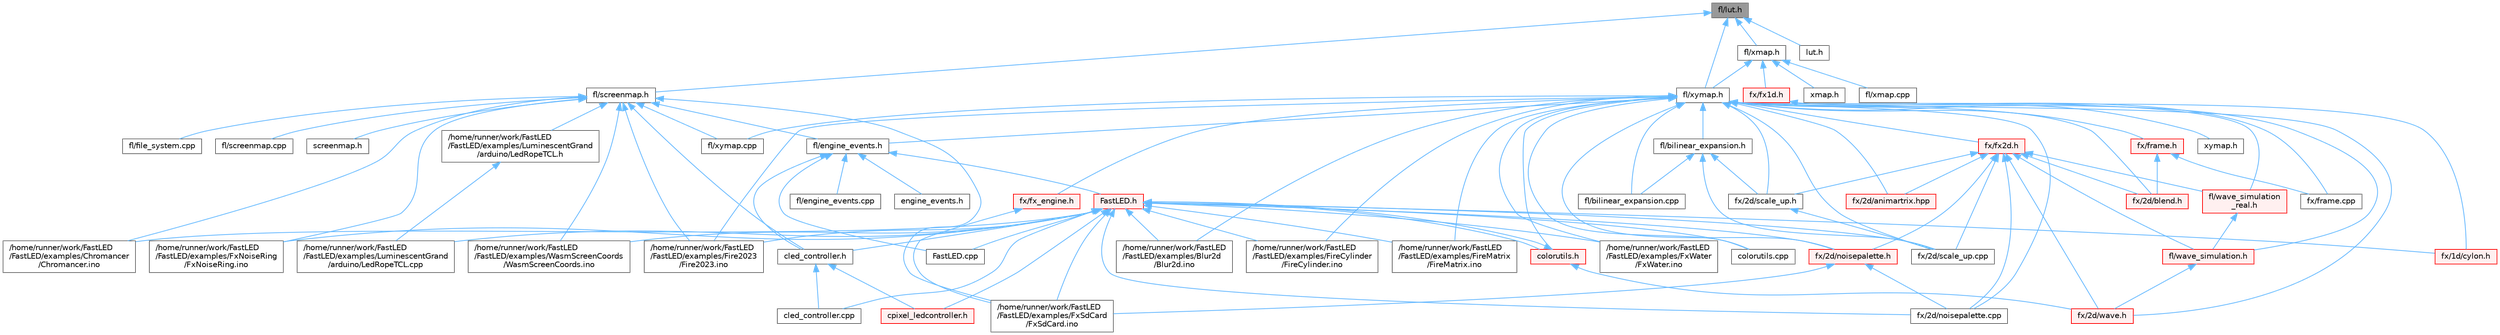 digraph "fl/lut.h"
{
 // INTERACTIVE_SVG=YES
 // LATEX_PDF_SIZE
  bgcolor="transparent";
  edge [fontname=Helvetica,fontsize=10,labelfontname=Helvetica,labelfontsize=10];
  node [fontname=Helvetica,fontsize=10,shape=box,height=0.2,width=0.4];
  Node1 [id="Node000001",label="fl/lut.h",height=0.2,width=0.4,color="gray40", fillcolor="grey60", style="filled", fontcolor="black",tooltip=" "];
  Node1 -> Node2 [id="edge1_Node000001_Node000002",dir="back",color="steelblue1",style="solid",tooltip=" "];
  Node2 [id="Node000002",label="fl/screenmap.h",height=0.2,width=0.4,color="grey40", fillcolor="white", style="filled",URL="$d7/d0d/fl_2screenmap_8h.html",tooltip=" "];
  Node2 -> Node3 [id="edge2_Node000002_Node000003",dir="back",color="steelblue1",style="solid",tooltip=" "];
  Node3 [id="Node000003",label="/home/runner/work/FastLED\l/FastLED/examples/Chromancer\l/Chromancer.ino",height=0.2,width=0.4,color="grey40", fillcolor="white", style="filled",URL="$d1/ddb/_chromancer_8ino.html",tooltip=" "];
  Node2 -> Node4 [id="edge3_Node000002_Node000004",dir="back",color="steelblue1",style="solid",tooltip=" "];
  Node4 [id="Node000004",label="/home/runner/work/FastLED\l/FastLED/examples/Fire2023\l/Fire2023.ino",height=0.2,width=0.4,color="grey40", fillcolor="white", style="filled",URL="$d8/d2c/_fire2023_8ino.html",tooltip=" "];
  Node2 -> Node5 [id="edge4_Node000002_Node000005",dir="back",color="steelblue1",style="solid",tooltip=" "];
  Node5 [id="Node000005",label="/home/runner/work/FastLED\l/FastLED/examples/FxNoiseRing\l/FxNoiseRing.ino",height=0.2,width=0.4,color="grey40", fillcolor="white", style="filled",URL="$d3/dac/_fx_noise_ring_8ino.html",tooltip=" "];
  Node2 -> Node6 [id="edge5_Node000002_Node000006",dir="back",color="steelblue1",style="solid",tooltip=" "];
  Node6 [id="Node000006",label="/home/runner/work/FastLED\l/FastLED/examples/FxSdCard\l/FxSdCard.ino",height=0.2,width=0.4,color="grey40", fillcolor="white", style="filled",URL="$d7/d35/_fx_sd_card_8ino.html",tooltip=" "];
  Node2 -> Node7 [id="edge6_Node000002_Node000007",dir="back",color="steelblue1",style="solid",tooltip=" "];
  Node7 [id="Node000007",label="/home/runner/work/FastLED\l/FastLED/examples/LuminescentGrand\l/arduino/LedRopeTCL.h",height=0.2,width=0.4,color="grey40", fillcolor="white", style="filled",URL="$d9/d7e/_led_rope_t_c_l_8h.html",tooltip=" "];
  Node7 -> Node8 [id="edge7_Node000007_Node000008",dir="back",color="steelblue1",style="solid",tooltip=" "];
  Node8 [id="Node000008",label="/home/runner/work/FastLED\l/FastLED/examples/LuminescentGrand\l/arduino/LedRopeTCL.cpp",height=0.2,width=0.4,color="grey40", fillcolor="white", style="filled",URL="$d6/dc9/_led_rope_t_c_l_8cpp.html",tooltip=" "];
  Node2 -> Node9 [id="edge8_Node000002_Node000009",dir="back",color="steelblue1",style="solid",tooltip=" "];
  Node9 [id="Node000009",label="/home/runner/work/FastLED\l/FastLED/examples/WasmScreenCoords\l/WasmScreenCoords.ino",height=0.2,width=0.4,color="grey40", fillcolor="white", style="filled",URL="$dc/d4d/_wasm_screen_coords_8ino.html",tooltip="Simple test for screen coordinates in the web compiled version of FastLED."];
  Node2 -> Node10 [id="edge9_Node000002_Node000010",dir="back",color="steelblue1",style="solid",tooltip=" "];
  Node10 [id="Node000010",label="cled_controller.h",height=0.2,width=0.4,color="grey40", fillcolor="white", style="filled",URL="$db/d6d/cled__controller_8h.html",tooltip="base definitions used by led controllers for writing out led data"];
  Node10 -> Node11 [id="edge10_Node000010_Node000011",dir="back",color="steelblue1",style="solid",tooltip=" "];
  Node11 [id="Node000011",label="cled_controller.cpp",height=0.2,width=0.4,color="grey40", fillcolor="white", style="filled",URL="$dd/dd8/cled__controller_8cpp.html",tooltip="base definitions used by led controllers for writing out led data"];
  Node10 -> Node12 [id="edge11_Node000010_Node000012",dir="back",color="steelblue1",style="solid",tooltip=" "];
  Node12 [id="Node000012",label="cpixel_ledcontroller.h",height=0.2,width=0.4,color="red", fillcolor="#FFF0F0", style="filled",URL="$d9/d57/cpixel__ledcontroller_8h.html",tooltip="defines the templated version of the CLEDController class"];
  Node2 -> Node125 [id="edge12_Node000002_Node000125",dir="back",color="steelblue1",style="solid",tooltip=" "];
  Node125 [id="Node000125",label="fl/engine_events.h",height=0.2,width=0.4,color="grey40", fillcolor="white", style="filled",URL="$dc/dd9/fl_2engine__events_8h.html",tooltip=" "];
  Node125 -> Node74 [id="edge13_Node000125_Node000074",dir="back",color="steelblue1",style="solid",tooltip=" "];
  Node74 [id="Node000074",label="FastLED.cpp",height=0.2,width=0.4,color="grey40", fillcolor="white", style="filled",URL="$d6/dda/_fast_l_e_d_8cpp.html",tooltip="Central source file for FastLED, implements the CFastLED class/object."];
  Node125 -> Node14 [id="edge14_Node000125_Node000014",dir="back",color="steelblue1",style="solid",tooltip=" "];
  Node14 [id="Node000014",label="FastLED.h",height=0.2,width=0.4,color="red", fillcolor="#FFF0F0", style="filled",URL="$db/d97/_fast_l_e_d_8h.html",tooltip="central include file for FastLED, defines the CFastLED class/object"];
  Node14 -> Node22 [id="edge15_Node000014_Node000022",dir="back",color="steelblue1",style="solid",tooltip=" "];
  Node22 [id="Node000022",label="/home/runner/work/FastLED\l/FastLED/examples/Blur2d\l/Blur2d.ino",height=0.2,width=0.4,color="grey40", fillcolor="white", style="filled",URL="$df/d42/_blur2d_8ino.html",tooltip=" "];
  Node14 -> Node3 [id="edge16_Node000014_Node000003",dir="back",color="steelblue1",style="solid",tooltip=" "];
  Node14 -> Node4 [id="edge17_Node000014_Node000004",dir="back",color="steelblue1",style="solid",tooltip=" "];
  Node14 -> Node33 [id="edge18_Node000014_Node000033",dir="back",color="steelblue1",style="solid",tooltip=" "];
  Node33 [id="Node000033",label="/home/runner/work/FastLED\l/FastLED/examples/FireCylinder\l/FireCylinder.ino",height=0.2,width=0.4,color="grey40", fillcolor="white", style="filled",URL="$df/d5c/_fire_cylinder_8ino.html",tooltip=" "];
  Node14 -> Node34 [id="edge19_Node000014_Node000034",dir="back",color="steelblue1",style="solid",tooltip=" "];
  Node34 [id="Node000034",label="/home/runner/work/FastLED\l/FastLED/examples/FireMatrix\l/FireMatrix.ino",height=0.2,width=0.4,color="grey40", fillcolor="white", style="filled",URL="$dc/dfc/_fire_matrix_8ino.html",tooltip=" "];
  Node14 -> Node5 [id="edge20_Node000014_Node000005",dir="back",color="steelblue1",style="solid",tooltip=" "];
  Node14 -> Node6 [id="edge21_Node000014_Node000006",dir="back",color="steelblue1",style="solid",tooltip=" "];
  Node14 -> Node44 [id="edge22_Node000014_Node000044",dir="back",color="steelblue1",style="solid",tooltip=" "];
  Node44 [id="Node000044",label="/home/runner/work/FastLED\l/FastLED/examples/FxWater\l/FxWater.ino",height=0.2,width=0.4,color="grey40", fillcolor="white", style="filled",URL="$dd/d61/_fx_water_8ino.html",tooltip=" "];
  Node14 -> Node8 [id="edge23_Node000014_Node000008",dir="back",color="steelblue1",style="solid",tooltip=" "];
  Node14 -> Node9 [id="edge24_Node000014_Node000009",dir="back",color="steelblue1",style="solid",tooltip=" "];
  Node14 -> Node74 [id="edge25_Node000014_Node000074",dir="back",color="steelblue1",style="solid",tooltip=" "];
  Node14 -> Node11 [id="edge26_Node000014_Node000011",dir="back",color="steelblue1",style="solid",tooltip=" "];
  Node14 -> Node10 [id="edge27_Node000014_Node000010",dir="back",color="steelblue1",style="solid",tooltip=" "];
  Node14 -> Node78 [id="edge28_Node000014_Node000078",dir="back",color="steelblue1",style="solid",tooltip=" "];
  Node78 [id="Node000078",label="colorutils.cpp",height=0.2,width=0.4,color="grey40", fillcolor="white", style="filled",URL="$da/d2d/colorutils_8cpp.html",tooltip="Utility functions for color fill, palettes, blending, and more."];
  Node14 -> Node79 [id="edge29_Node000014_Node000079",dir="back",color="steelblue1",style="solid",tooltip=" "];
  Node79 [id="Node000079",label="colorutils.h",height=0.2,width=0.4,color="red", fillcolor="#FFF0F0", style="filled",URL="$d1/dfb/colorutils_8h.html",tooltip="Utility functions for color fill, palettes, blending, and more."];
  Node79 -> Node14 [id="edge30_Node000079_Node000014",dir="back",color="steelblue1",style="solid",tooltip=" "];
  Node79 -> Node81 [id="edge31_Node000079_Node000081",dir="back",color="steelblue1",style="solid",tooltip=" "];
  Node81 [id="Node000081",label="fx/2d/wave.h",height=0.2,width=0.4,color="red", fillcolor="#FFF0F0", style="filled",URL="$dc/d61/wave_8h.html",tooltip=" "];
  Node14 -> Node12 [id="edge32_Node000014_Node000012",dir="back",color="steelblue1",style="solid",tooltip=" "];
  Node14 -> Node95 [id="edge33_Node000014_Node000095",dir="back",color="steelblue1",style="solid",tooltip=" "];
  Node95 [id="Node000095",label="fx/1d/cylon.h",height=0.2,width=0.4,color="red", fillcolor="#FFF0F0", style="filled",URL="$db/d31/cylon_8h.html",tooltip=" "];
  Node14 -> Node102 [id="edge34_Node000014_Node000102",dir="back",color="steelblue1",style="solid",tooltip=" "];
  Node102 [id="Node000102",label="fx/2d/noisepalette.cpp",height=0.2,width=0.4,color="grey40", fillcolor="white", style="filled",URL="$d6/d66/noisepalette_8cpp.html",tooltip=" "];
  Node14 -> Node103 [id="edge35_Node000014_Node000103",dir="back",color="steelblue1",style="solid",tooltip=" "];
  Node103 [id="Node000103",label="fx/2d/noisepalette.h",height=0.2,width=0.4,color="red", fillcolor="#FFF0F0", style="filled",URL="$d6/dc7/noisepalette_8h.html",tooltip="Demonstrates how to mix noise generation with color palettes on a 2D LED matrix."];
  Node103 -> Node6 [id="edge36_Node000103_Node000006",dir="back",color="steelblue1",style="solid",tooltip=" "];
  Node103 -> Node102 [id="edge37_Node000103_Node000102",dir="back",color="steelblue1",style="solid",tooltip=" "];
  Node14 -> Node105 [id="edge38_Node000014_Node000105",dir="back",color="steelblue1",style="solid",tooltip=" "];
  Node105 [id="Node000105",label="fx/2d/scale_up.cpp",height=0.2,width=0.4,color="grey40", fillcolor="white", style="filled",URL="$dc/d8c/scale__up_8cpp.html",tooltip=" "];
  Node125 -> Node10 [id="edge39_Node000125_Node000010",dir="back",color="steelblue1",style="solid",tooltip=" "];
  Node125 -> Node126 [id="edge40_Node000125_Node000126",dir="back",color="steelblue1",style="solid",tooltip=" "];
  Node126 [id="Node000126",label="engine_events.h",height=0.2,width=0.4,color="grey40", fillcolor="white", style="filled",URL="$db/dc0/engine__events_8h.html",tooltip=" "];
  Node125 -> Node127 [id="edge41_Node000125_Node000127",dir="back",color="steelblue1",style="solid",tooltip=" "];
  Node127 [id="Node000127",label="fl/engine_events.cpp",height=0.2,width=0.4,color="grey40", fillcolor="white", style="filled",URL="$d5/d7d/engine__events_8cpp.html",tooltip=" "];
  Node2 -> Node128 [id="edge42_Node000002_Node000128",dir="back",color="steelblue1",style="solid",tooltip=" "];
  Node128 [id="Node000128",label="fl/file_system.cpp",height=0.2,width=0.4,color="grey40", fillcolor="white", style="filled",URL="$d4/d37/file__system_8cpp.html",tooltip=" "];
  Node2 -> Node129 [id="edge43_Node000002_Node000129",dir="back",color="steelblue1",style="solid",tooltip=" "];
  Node129 [id="Node000129",label="fl/screenmap.cpp",height=0.2,width=0.4,color="grey40", fillcolor="white", style="filled",URL="$d9/d6f/screenmap_8cpp.html",tooltip=" "];
  Node2 -> Node130 [id="edge44_Node000002_Node000130",dir="back",color="steelblue1",style="solid",tooltip=" "];
  Node130 [id="Node000130",label="fl/xymap.cpp",height=0.2,width=0.4,color="grey40", fillcolor="white", style="filled",URL="$d7/d09/xymap_8cpp.html",tooltip=" "];
  Node2 -> Node131 [id="edge45_Node000002_Node000131",dir="back",color="steelblue1",style="solid",tooltip=" "];
  Node131 [id="Node000131",label="screenmap.h",height=0.2,width=0.4,color="grey40", fillcolor="white", style="filled",URL="$d7/d97/screenmap_8h.html",tooltip=" "];
  Node1 -> Node132 [id="edge46_Node000001_Node000132",dir="back",color="steelblue1",style="solid",tooltip=" "];
  Node132 [id="Node000132",label="fl/xmap.h",height=0.2,width=0.4,color="grey40", fillcolor="white", style="filled",URL="$d5/d22/fl_2xmap_8h.html",tooltip=" "];
  Node132 -> Node133 [id="edge47_Node000132_Node000133",dir="back",color="steelblue1",style="solid",tooltip=" "];
  Node133 [id="Node000133",label="fl/xmap.cpp",height=0.2,width=0.4,color="grey40", fillcolor="white", style="filled",URL="$db/db8/xmap_8cpp.html",tooltip=" "];
  Node132 -> Node134 [id="edge48_Node000132_Node000134",dir="back",color="steelblue1",style="solid",tooltip=" "];
  Node134 [id="Node000134",label="fl/xymap.h",height=0.2,width=0.4,color="grey40", fillcolor="white", style="filled",URL="$d6/dc9/fl_2xymap_8h.html",tooltip=" "];
  Node134 -> Node22 [id="edge49_Node000134_Node000022",dir="back",color="steelblue1",style="solid",tooltip=" "];
  Node134 -> Node4 [id="edge50_Node000134_Node000004",dir="back",color="steelblue1",style="solid",tooltip=" "];
  Node134 -> Node33 [id="edge51_Node000134_Node000033",dir="back",color="steelblue1",style="solid",tooltip=" "];
  Node134 -> Node34 [id="edge52_Node000134_Node000034",dir="back",color="steelblue1",style="solid",tooltip=" "];
  Node134 -> Node44 [id="edge53_Node000134_Node000044",dir="back",color="steelblue1",style="solid",tooltip=" "];
  Node134 -> Node78 [id="edge54_Node000134_Node000078",dir="back",color="steelblue1",style="solid",tooltip=" "];
  Node134 -> Node79 [id="edge55_Node000134_Node000079",dir="back",color="steelblue1",style="solid",tooltip=" "];
  Node134 -> Node135 [id="edge56_Node000134_Node000135",dir="back",color="steelblue1",style="solid",tooltip=" "];
  Node135 [id="Node000135",label="fl/bilinear_expansion.cpp",height=0.2,width=0.4,color="grey40", fillcolor="white", style="filled",URL="$de/d80/bilinear__expansion_8cpp.html",tooltip="Demonstrates how to mix noise generation with color palettes on a 2D LED matrix."];
  Node134 -> Node136 [id="edge57_Node000134_Node000136",dir="back",color="steelblue1",style="solid",tooltip=" "];
  Node136 [id="Node000136",label="fl/bilinear_expansion.h",height=0.2,width=0.4,color="grey40", fillcolor="white", style="filled",URL="$da/d34/bilinear__expansion_8h.html",tooltip="Demonstrates how to mix noise generation with color palettes on a 2D LED matrix."];
  Node136 -> Node135 [id="edge58_Node000136_Node000135",dir="back",color="steelblue1",style="solid",tooltip=" "];
  Node136 -> Node105 [id="edge59_Node000136_Node000105",dir="back",color="steelblue1",style="solid",tooltip=" "];
  Node136 -> Node137 [id="edge60_Node000136_Node000137",dir="back",color="steelblue1",style="solid",tooltip=" "];
  Node137 [id="Node000137",label="fx/2d/scale_up.h",height=0.2,width=0.4,color="grey40", fillcolor="white", style="filled",URL="$d2/d74/scale__up_8h.html",tooltip="Expands a grid using bilinear interpolation and scaling up."];
  Node137 -> Node105 [id="edge61_Node000137_Node000105",dir="back",color="steelblue1",style="solid",tooltip=" "];
  Node134 -> Node125 [id="edge62_Node000134_Node000125",dir="back",color="steelblue1",style="solid",tooltip=" "];
  Node134 -> Node138 [id="edge63_Node000134_Node000138",dir="back",color="steelblue1",style="solid",tooltip=" "];
  Node138 [id="Node000138",label="fl/wave_simulation.h",height=0.2,width=0.4,color="red", fillcolor="#FFF0F0", style="filled",URL="$dc/d36/wave__simulation_8h.html",tooltip=" "];
  Node138 -> Node81 [id="edge64_Node000138_Node000081",dir="back",color="steelblue1",style="solid",tooltip=" "];
  Node134 -> Node140 [id="edge65_Node000134_Node000140",dir="back",color="steelblue1",style="solid",tooltip=" "];
  Node140 [id="Node000140",label="fl/wave_simulation\l_real.h",height=0.2,width=0.4,color="red", fillcolor="#FFF0F0", style="filled",URL="$dd/d8e/wave__simulation__real_8h.html",tooltip=" "];
  Node140 -> Node138 [id="edge66_Node000140_Node000138",dir="back",color="steelblue1",style="solid",tooltip=" "];
  Node134 -> Node130 [id="edge67_Node000134_Node000130",dir="back",color="steelblue1",style="solid",tooltip=" "];
  Node134 -> Node142 [id="edge68_Node000134_Node000142",dir="back",color="steelblue1",style="solid",tooltip=" "];
  Node142 [id="Node000142",label="fx/2d/animartrix.hpp",height=0.2,width=0.4,color="red", fillcolor="#FFF0F0", style="filled",URL="$d3/dc3/animartrix_8hpp.html",tooltip=" "];
  Node134 -> Node143 [id="edge69_Node000134_Node000143",dir="back",color="steelblue1",style="solid",tooltip=" "];
  Node143 [id="Node000143",label="fx/2d/blend.h",height=0.2,width=0.4,color="red", fillcolor="#FFF0F0", style="filled",URL="$d8/d4e/blend_8h.html",tooltip=" "];
  Node134 -> Node102 [id="edge70_Node000134_Node000102",dir="back",color="steelblue1",style="solid",tooltip=" "];
  Node134 -> Node103 [id="edge71_Node000134_Node000103",dir="back",color="steelblue1",style="solid",tooltip=" "];
  Node134 -> Node105 [id="edge72_Node000134_Node000105",dir="back",color="steelblue1",style="solid",tooltip=" "];
  Node134 -> Node137 [id="edge73_Node000134_Node000137",dir="back",color="steelblue1",style="solid",tooltip=" "];
  Node134 -> Node81 [id="edge74_Node000134_Node000081",dir="back",color="steelblue1",style="solid",tooltip=" "];
  Node134 -> Node144 [id="edge75_Node000134_Node000144",dir="back",color="steelblue1",style="solid",tooltip=" "];
  Node144 [id="Node000144",label="fx/frame.cpp",height=0.2,width=0.4,color="grey40", fillcolor="white", style="filled",URL="$da/d14/frame_8cpp.html",tooltip=" "];
  Node134 -> Node145 [id="edge76_Node000134_Node000145",dir="back",color="steelblue1",style="solid",tooltip=" "];
  Node145 [id="Node000145",label="fx/frame.h",height=0.2,width=0.4,color="red", fillcolor="#FFF0F0", style="filled",URL="$df/d7d/frame_8h.html",tooltip=" "];
  Node145 -> Node143 [id="edge77_Node000145_Node000143",dir="back",color="steelblue1",style="solid",tooltip=" "];
  Node145 -> Node144 [id="edge78_Node000145_Node000144",dir="back",color="steelblue1",style="solid",tooltip=" "];
  Node134 -> Node157 [id="edge79_Node000134_Node000157",dir="back",color="steelblue1",style="solid",tooltip=" "];
  Node157 [id="Node000157",label="fx/fx2d.h",height=0.2,width=0.4,color="red", fillcolor="#FFF0F0", style="filled",URL="$d9/d43/fx2d_8h.html",tooltip=" "];
  Node157 -> Node138 [id="edge80_Node000157_Node000138",dir="back",color="steelblue1",style="solid",tooltip=" "];
  Node157 -> Node140 [id="edge81_Node000157_Node000140",dir="back",color="steelblue1",style="solid",tooltip=" "];
  Node157 -> Node142 [id="edge82_Node000157_Node000142",dir="back",color="steelblue1",style="solid",tooltip=" "];
  Node157 -> Node143 [id="edge83_Node000157_Node000143",dir="back",color="steelblue1",style="solid",tooltip=" "];
  Node157 -> Node102 [id="edge84_Node000157_Node000102",dir="back",color="steelblue1",style="solid",tooltip=" "];
  Node157 -> Node103 [id="edge85_Node000157_Node000103",dir="back",color="steelblue1",style="solid",tooltip=" "];
  Node157 -> Node105 [id="edge86_Node000157_Node000105",dir="back",color="steelblue1",style="solid",tooltip=" "];
  Node157 -> Node137 [id="edge87_Node000157_Node000137",dir="back",color="steelblue1",style="solid",tooltip=" "];
  Node157 -> Node81 [id="edge88_Node000157_Node000081",dir="back",color="steelblue1",style="solid",tooltip=" "];
  Node134 -> Node148 [id="edge89_Node000134_Node000148",dir="back",color="steelblue1",style="solid",tooltip=" "];
  Node148 [id="Node000148",label="fx/fx_engine.h",height=0.2,width=0.4,color="red", fillcolor="#FFF0F0", style="filled",URL="$d9/d3c/fx__engine_8h.html",tooltip=" "];
  Node148 -> Node6 [id="edge90_Node000148_Node000006",dir="back",color="steelblue1",style="solid",tooltip=" "];
  Node134 -> Node158 [id="edge91_Node000134_Node000158",dir="back",color="steelblue1",style="solid",tooltip=" "];
  Node158 [id="Node000158",label="xymap.h",height=0.2,width=0.4,color="grey40", fillcolor="white", style="filled",URL="$da/d61/xymap_8h.html",tooltip=" "];
  Node132 -> Node159 [id="edge92_Node000132_Node000159",dir="back",color="steelblue1",style="solid",tooltip=" "];
  Node159 [id="Node000159",label="fx/fx1d.h",height=0.2,width=0.4,color="red", fillcolor="#FFF0F0", style="filled",URL="$da/d81/fx1d_8h.html",tooltip=" "];
  Node159 -> Node95 [id="edge93_Node000159_Node000095",dir="back",color="steelblue1",style="solid",tooltip=" "];
  Node132 -> Node163 [id="edge94_Node000132_Node000163",dir="back",color="steelblue1",style="solid",tooltip=" "];
  Node163 [id="Node000163",label="xmap.h",height=0.2,width=0.4,color="grey40", fillcolor="white", style="filled",URL="$dd/dcc/xmap_8h.html",tooltip=" "];
  Node1 -> Node134 [id="edge95_Node000001_Node000134",dir="back",color="steelblue1",style="solid",tooltip=" "];
  Node1 -> Node164 [id="edge96_Node000001_Node000164",dir="back",color="steelblue1",style="solid",tooltip=" "];
  Node164 [id="Node000164",label="lut.h",height=0.2,width=0.4,color="grey40", fillcolor="white", style="filled",URL="$db/d54/lut_8h.html",tooltip=" "];
}

